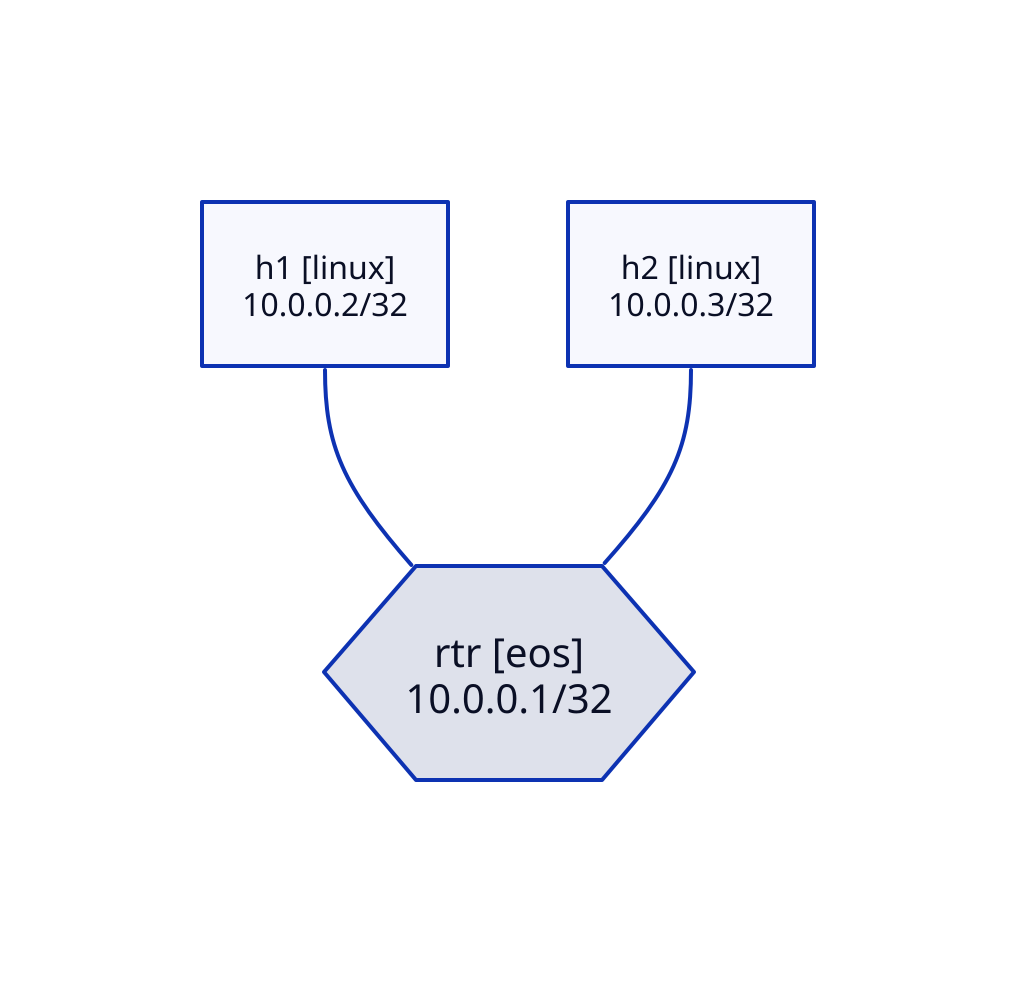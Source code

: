 h1 {
  label: "h1 [linux]\n10.0.0.2/32"
}
h2 {
  label: "h2 [linux]\n10.0.0.3/32"
}
rtr {
  label: "rtr [eos]\n10.0.0.1/32"
  shape: "hexagon"
  style.font-size: 20
}
h1 -- rtr {
}
h2 -- rtr {
}
